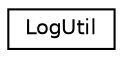 digraph "类继承关系图"
{
  edge [fontname="Helvetica",fontsize="10",labelfontname="Helvetica",labelfontsize="10"];
  node [fontname="Helvetica",fontsize="10",shape=record];
  rankdir="LR";
  Node0 [label="LogUtil",height=0.2,width=0.4,color="black", fillcolor="white", style="filled",URL="$class_log_util.html"];
}

